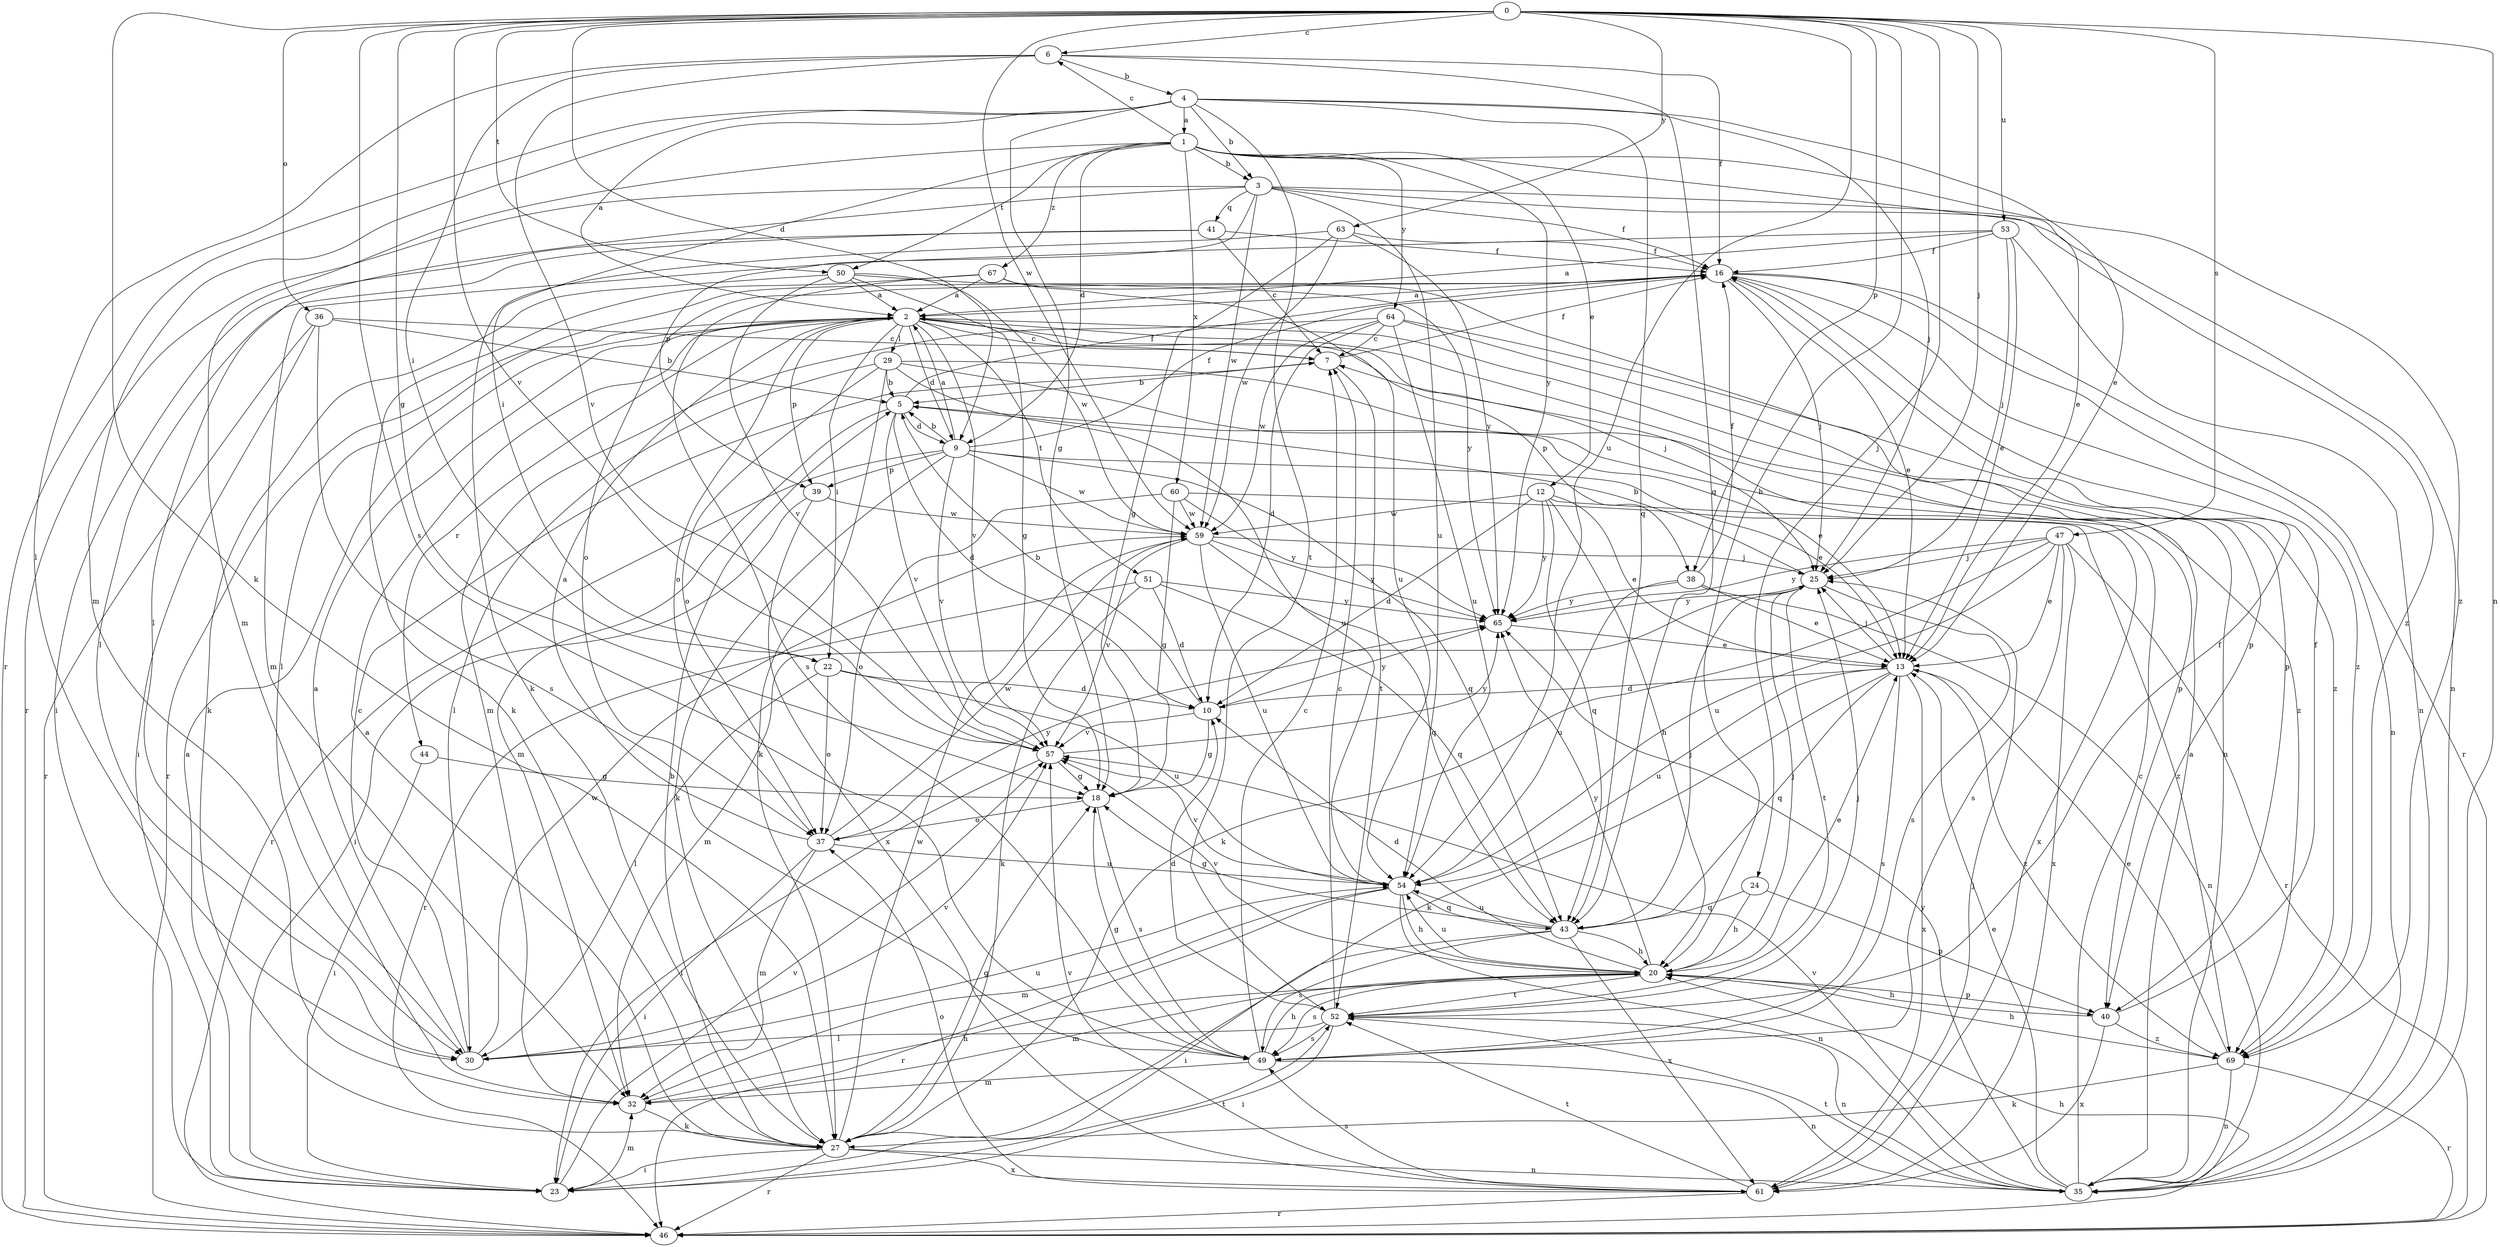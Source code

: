 strict digraph  {
0;
1;
2;
3;
4;
5;
6;
7;
9;
10;
12;
13;
16;
18;
20;
22;
23;
24;
25;
27;
29;
30;
32;
35;
36;
37;
38;
39;
40;
41;
43;
44;
46;
47;
49;
50;
51;
52;
53;
54;
57;
59;
60;
61;
63;
64;
65;
67;
69;
0 -> 6  [label=c];
0 -> 9  [label=d];
0 -> 18  [label=g];
0 -> 20  [label=h];
0 -> 24  [label=j];
0 -> 25  [label=j];
0 -> 27  [label=k];
0 -> 35  [label=n];
0 -> 36  [label=o];
0 -> 38  [label=p];
0 -> 47  [label=s];
0 -> 49  [label=s];
0 -> 50  [label=t];
0 -> 53  [label=u];
0 -> 54  [label=u];
0 -> 57  [label=v];
0 -> 59  [label=w];
0 -> 63  [label=y];
1 -> 3  [label=b];
1 -> 6  [label=c];
1 -> 9  [label=d];
1 -> 12  [label=e];
1 -> 13  [label=e];
1 -> 22  [label=i];
1 -> 32  [label=m];
1 -> 50  [label=t];
1 -> 60  [label=x];
1 -> 64  [label=y];
1 -> 65  [label=y];
1 -> 67  [label=z];
1 -> 69  [label=z];
2 -> 7  [label=c];
2 -> 9  [label=d];
2 -> 22  [label=i];
2 -> 25  [label=j];
2 -> 29  [label=l];
2 -> 35  [label=n];
2 -> 37  [label=o];
2 -> 38  [label=p];
2 -> 39  [label=p];
2 -> 44  [label=r];
2 -> 46  [label=r];
2 -> 51  [label=t];
2 -> 57  [label=v];
3 -> 16  [label=f];
3 -> 30  [label=l];
3 -> 35  [label=n];
3 -> 39  [label=p];
3 -> 41  [label=q];
3 -> 46  [label=r];
3 -> 54  [label=u];
3 -> 59  [label=w];
3 -> 69  [label=z];
4 -> 1  [label=a];
4 -> 2  [label=a];
4 -> 3  [label=b];
4 -> 13  [label=e];
4 -> 18  [label=g];
4 -> 25  [label=j];
4 -> 32  [label=m];
4 -> 43  [label=q];
4 -> 46  [label=r];
4 -> 52  [label=t];
5 -> 9  [label=d];
5 -> 10  [label=d];
5 -> 13  [label=e];
5 -> 16  [label=f];
5 -> 32  [label=m];
5 -> 57  [label=v];
6 -> 4  [label=b];
6 -> 16  [label=f];
6 -> 22  [label=i];
6 -> 30  [label=l];
6 -> 43  [label=q];
6 -> 57  [label=v];
7 -> 5  [label=b];
7 -> 16  [label=f];
7 -> 52  [label=t];
9 -> 2  [label=a];
9 -> 5  [label=b];
9 -> 13  [label=e];
9 -> 16  [label=f];
9 -> 27  [label=k];
9 -> 39  [label=p];
9 -> 43  [label=q];
9 -> 46  [label=r];
9 -> 57  [label=v];
9 -> 59  [label=w];
10 -> 5  [label=b];
10 -> 18  [label=g];
10 -> 57  [label=v];
10 -> 65  [label=y];
12 -> 10  [label=d];
12 -> 13  [label=e];
12 -> 20  [label=h];
12 -> 43  [label=q];
12 -> 59  [label=w];
12 -> 61  [label=x];
12 -> 65  [label=y];
13 -> 10  [label=d];
13 -> 25  [label=j];
13 -> 27  [label=k];
13 -> 43  [label=q];
13 -> 49  [label=s];
13 -> 54  [label=u];
13 -> 61  [label=x];
13 -> 69  [label=z];
16 -> 2  [label=a];
16 -> 13  [label=e];
16 -> 25  [label=j];
16 -> 30  [label=l];
16 -> 35  [label=n];
16 -> 37  [label=o];
16 -> 46  [label=r];
16 -> 69  [label=z];
18 -> 37  [label=o];
18 -> 49  [label=s];
20 -> 10  [label=d];
20 -> 13  [label=e];
20 -> 25  [label=j];
20 -> 32  [label=m];
20 -> 40  [label=p];
20 -> 49  [label=s];
20 -> 52  [label=t];
20 -> 54  [label=u];
20 -> 57  [label=v];
20 -> 65  [label=y];
22 -> 10  [label=d];
22 -> 30  [label=l];
22 -> 37  [label=o];
22 -> 54  [label=u];
23 -> 2  [label=a];
23 -> 32  [label=m];
23 -> 52  [label=t];
23 -> 57  [label=v];
24 -> 20  [label=h];
24 -> 40  [label=p];
24 -> 43  [label=q];
25 -> 5  [label=b];
25 -> 32  [label=m];
25 -> 49  [label=s];
25 -> 52  [label=t];
25 -> 65  [label=y];
27 -> 2  [label=a];
27 -> 5  [label=b];
27 -> 18  [label=g];
27 -> 23  [label=i];
27 -> 35  [label=n];
27 -> 46  [label=r];
27 -> 59  [label=w];
27 -> 61  [label=x];
29 -> 5  [label=b];
29 -> 27  [label=k];
29 -> 30  [label=l];
29 -> 37  [label=o];
29 -> 40  [label=p];
29 -> 54  [label=u];
29 -> 69  [label=z];
30 -> 2  [label=a];
30 -> 7  [label=c];
30 -> 54  [label=u];
30 -> 57  [label=v];
30 -> 59  [label=w];
32 -> 20  [label=h];
32 -> 27  [label=k];
35 -> 2  [label=a];
35 -> 7  [label=c];
35 -> 13  [label=e];
35 -> 52  [label=t];
35 -> 57  [label=v];
35 -> 65  [label=y];
36 -> 5  [label=b];
36 -> 7  [label=c];
36 -> 23  [label=i];
36 -> 46  [label=r];
36 -> 49  [label=s];
37 -> 2  [label=a];
37 -> 23  [label=i];
37 -> 32  [label=m];
37 -> 54  [label=u];
37 -> 59  [label=w];
37 -> 65  [label=y];
38 -> 13  [label=e];
38 -> 16  [label=f];
38 -> 35  [label=n];
38 -> 54  [label=u];
38 -> 65  [label=y];
39 -> 23  [label=i];
39 -> 59  [label=w];
39 -> 61  [label=x];
40 -> 16  [label=f];
40 -> 20  [label=h];
40 -> 61  [label=x];
40 -> 69  [label=z];
41 -> 7  [label=c];
41 -> 16  [label=f];
41 -> 23  [label=i];
41 -> 30  [label=l];
43 -> 18  [label=g];
43 -> 20  [label=h];
43 -> 23  [label=i];
43 -> 25  [label=j];
43 -> 49  [label=s];
43 -> 54  [label=u];
43 -> 61  [label=x];
44 -> 18  [label=g];
44 -> 23  [label=i];
46 -> 20  [label=h];
47 -> 13  [label=e];
47 -> 25  [label=j];
47 -> 27  [label=k];
47 -> 46  [label=r];
47 -> 49  [label=s];
47 -> 54  [label=u];
47 -> 61  [label=x];
47 -> 65  [label=y];
49 -> 7  [label=c];
49 -> 18  [label=g];
49 -> 20  [label=h];
49 -> 32  [label=m];
49 -> 35  [label=n];
50 -> 2  [label=a];
50 -> 18  [label=g];
50 -> 27  [label=k];
50 -> 57  [label=v];
50 -> 59  [label=w];
50 -> 65  [label=y];
51 -> 10  [label=d];
51 -> 27  [label=k];
51 -> 43  [label=q];
51 -> 46  [label=r];
51 -> 65  [label=y];
52 -> 7  [label=c];
52 -> 10  [label=d];
52 -> 16  [label=f];
52 -> 23  [label=i];
52 -> 25  [label=j];
52 -> 30  [label=l];
52 -> 35  [label=n];
52 -> 49  [label=s];
53 -> 2  [label=a];
53 -> 13  [label=e];
53 -> 16  [label=f];
53 -> 25  [label=j];
53 -> 32  [label=m];
53 -> 35  [label=n];
54 -> 20  [label=h];
54 -> 32  [label=m];
54 -> 35  [label=n];
54 -> 43  [label=q];
54 -> 46  [label=r];
54 -> 57  [label=v];
57 -> 18  [label=g];
57 -> 23  [label=i];
57 -> 65  [label=y];
59 -> 25  [label=j];
59 -> 43  [label=q];
59 -> 54  [label=u];
59 -> 57  [label=v];
59 -> 65  [label=y];
60 -> 18  [label=g];
60 -> 37  [label=o];
60 -> 59  [label=w];
60 -> 65  [label=y];
60 -> 69  [label=z];
61 -> 25  [label=j];
61 -> 37  [label=o];
61 -> 46  [label=r];
61 -> 49  [label=s];
61 -> 52  [label=t];
61 -> 57  [label=v];
63 -> 16  [label=f];
63 -> 18  [label=g];
63 -> 27  [label=k];
63 -> 59  [label=w];
63 -> 65  [label=y];
64 -> 7  [label=c];
64 -> 10  [label=d];
64 -> 32  [label=m];
64 -> 40  [label=p];
64 -> 54  [label=u];
64 -> 59  [label=w];
64 -> 69  [label=z];
65 -> 13  [label=e];
67 -> 2  [label=a];
67 -> 27  [label=k];
67 -> 40  [label=p];
67 -> 49  [label=s];
67 -> 54  [label=u];
69 -> 13  [label=e];
69 -> 20  [label=h];
69 -> 27  [label=k];
69 -> 35  [label=n];
69 -> 46  [label=r];
}
